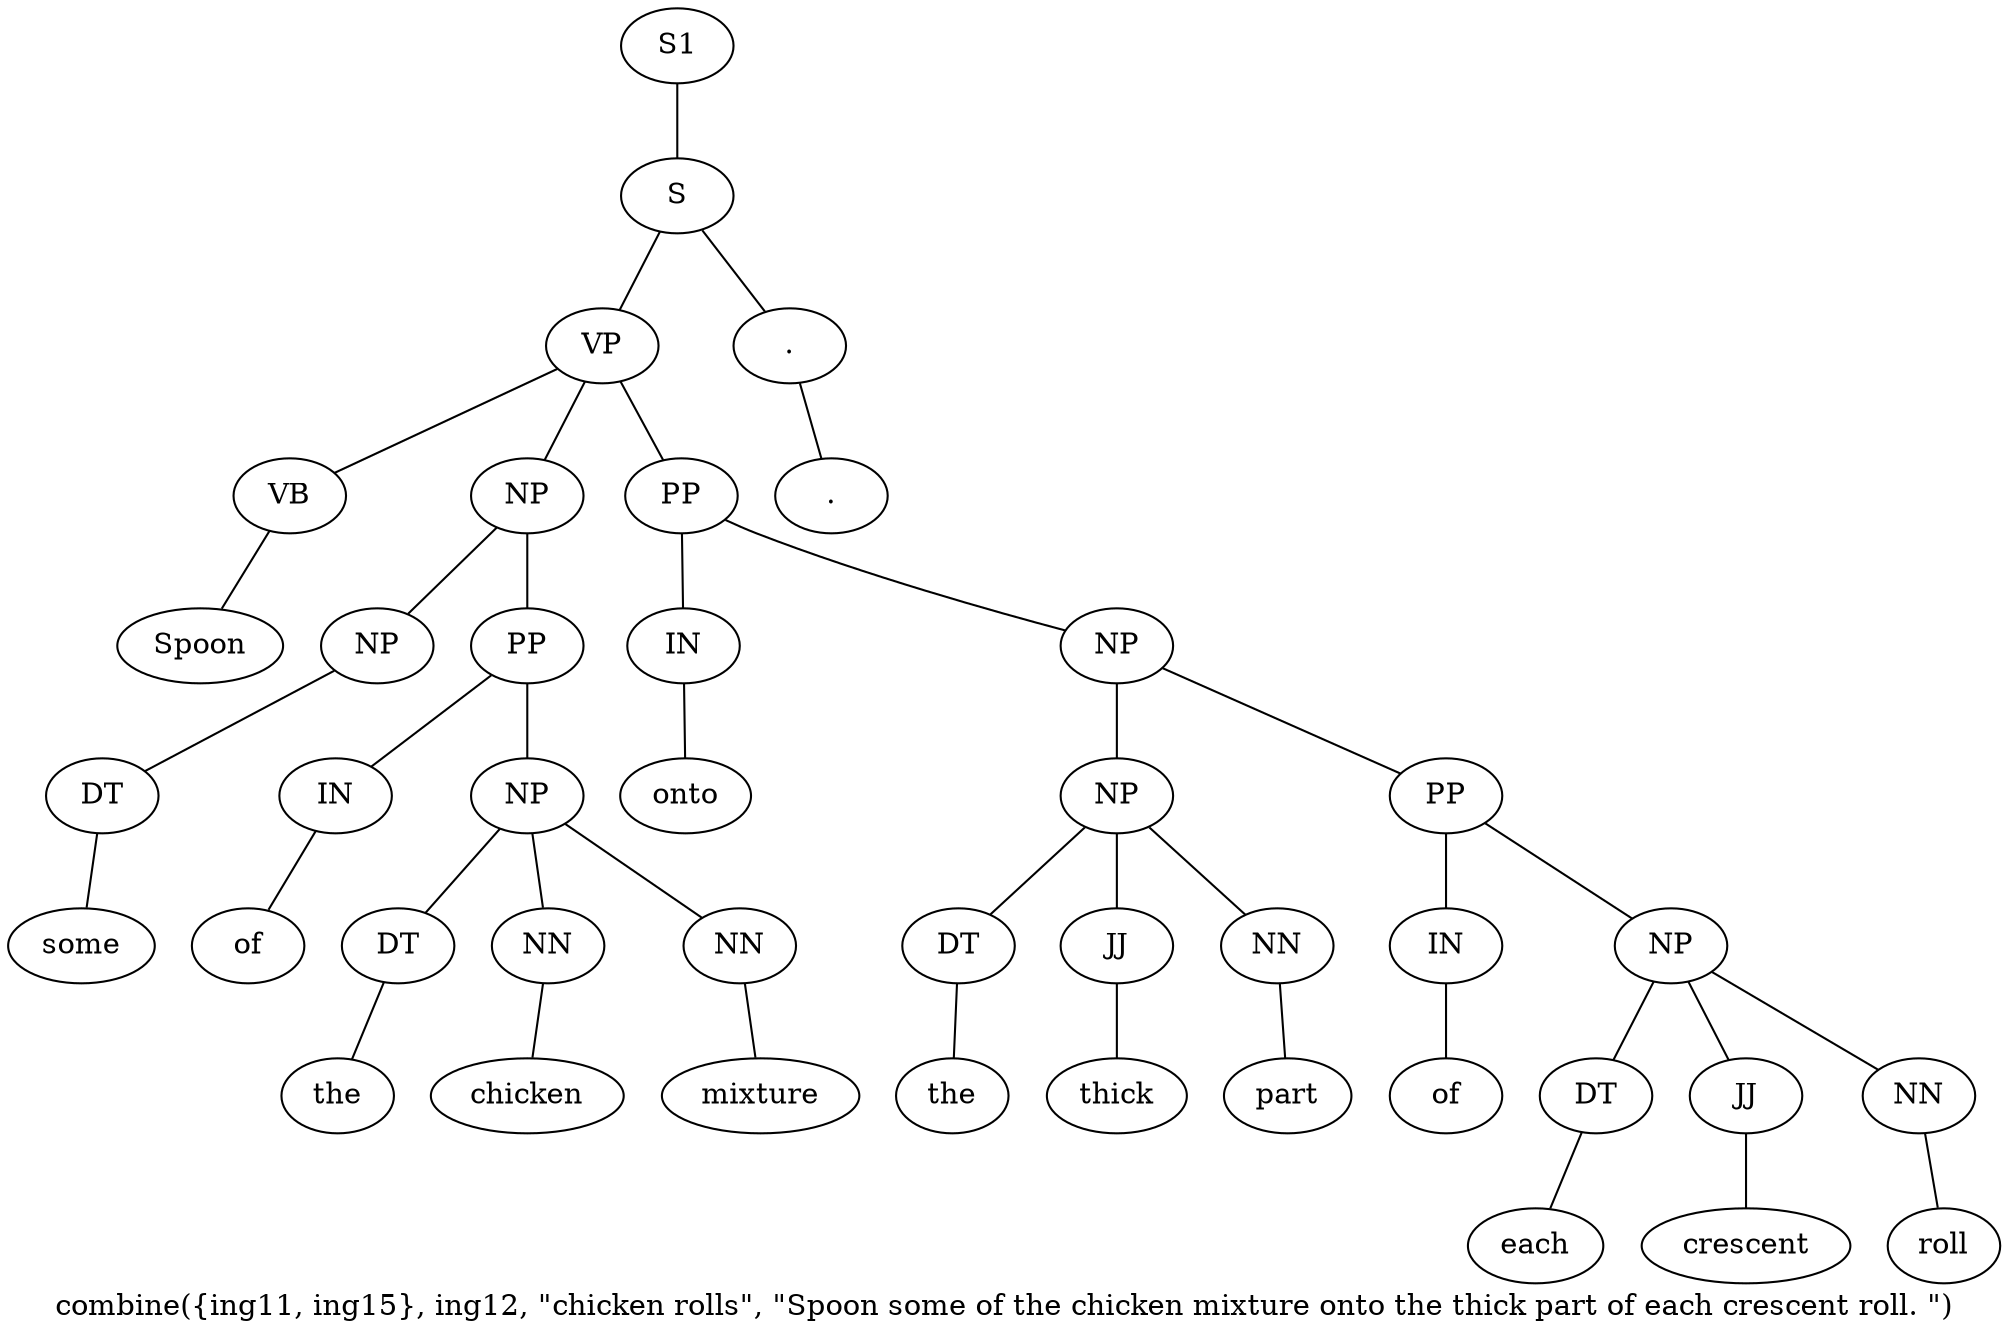 graph SyntaxGraph {
	label = "combine({ing11, ing15}, ing12, \"chicken rolls\", \"Spoon some of the chicken mixture onto the thick part of each crescent roll. \")";
	Node0 [label="S1"];
	Node1 [label="S"];
	Node2 [label="VP"];
	Node3 [label="VB"];
	Node4 [label="Spoon"];
	Node5 [label="NP"];
	Node6 [label="NP"];
	Node7 [label="DT"];
	Node8 [label="some"];
	Node9 [label="PP"];
	Node10 [label="IN"];
	Node11 [label="of"];
	Node12 [label="NP"];
	Node13 [label="DT"];
	Node14 [label="the"];
	Node15 [label="NN"];
	Node16 [label="chicken"];
	Node17 [label="NN"];
	Node18 [label="mixture"];
	Node19 [label="PP"];
	Node20 [label="IN"];
	Node21 [label="onto"];
	Node22 [label="NP"];
	Node23 [label="NP"];
	Node24 [label="DT"];
	Node25 [label="the"];
	Node26 [label="JJ"];
	Node27 [label="thick"];
	Node28 [label="NN"];
	Node29 [label="part"];
	Node30 [label="PP"];
	Node31 [label="IN"];
	Node32 [label="of"];
	Node33 [label="NP"];
	Node34 [label="DT"];
	Node35 [label="each"];
	Node36 [label="JJ"];
	Node37 [label="crescent"];
	Node38 [label="NN"];
	Node39 [label="roll"];
	Node40 [label="."];
	Node41 [label="."];

	Node0 -- Node1;
	Node1 -- Node2;
	Node1 -- Node40;
	Node2 -- Node3;
	Node2 -- Node5;
	Node2 -- Node19;
	Node3 -- Node4;
	Node5 -- Node6;
	Node5 -- Node9;
	Node6 -- Node7;
	Node7 -- Node8;
	Node9 -- Node10;
	Node9 -- Node12;
	Node10 -- Node11;
	Node12 -- Node13;
	Node12 -- Node15;
	Node12 -- Node17;
	Node13 -- Node14;
	Node15 -- Node16;
	Node17 -- Node18;
	Node19 -- Node20;
	Node19 -- Node22;
	Node20 -- Node21;
	Node22 -- Node23;
	Node22 -- Node30;
	Node23 -- Node24;
	Node23 -- Node26;
	Node23 -- Node28;
	Node24 -- Node25;
	Node26 -- Node27;
	Node28 -- Node29;
	Node30 -- Node31;
	Node30 -- Node33;
	Node31 -- Node32;
	Node33 -- Node34;
	Node33 -- Node36;
	Node33 -- Node38;
	Node34 -- Node35;
	Node36 -- Node37;
	Node38 -- Node39;
	Node40 -- Node41;
}